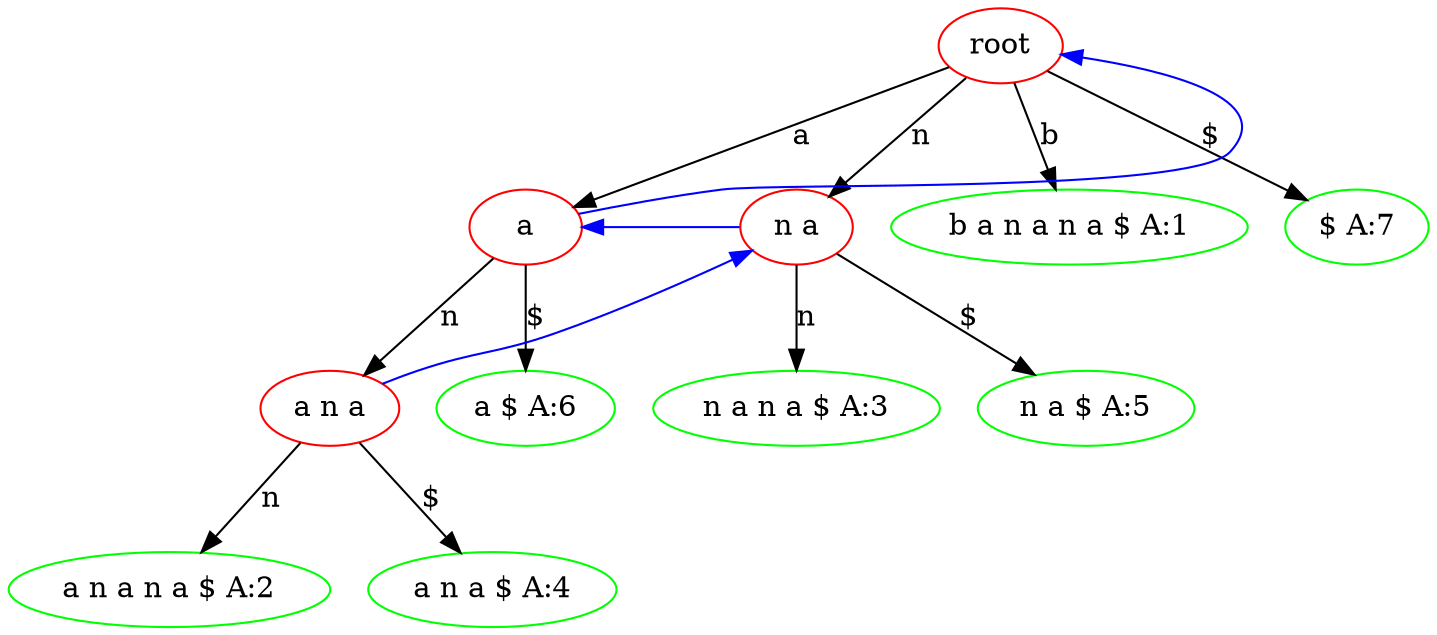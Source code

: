 strict digraph G {
"root" [color=red];
"root" -> "a" [label="a"];
"a" [color=red];
"a" -> "root" [color=blue; constraint=false];
"a" -> "a n a" [label="n"];
"a n a" [color=red];
"a n a" -> "n a" [color=blue; constraint=false];
"a n a" -> "a n a n a $ A:2" [label="n"];
"a n a n a $ A:2" [color=green];
"a n a" -> "a n a $ A:4" [label="$"];
"a n a $ A:4" [color=green];
"a" -> "a $ A:6" [label="$"];
"a $ A:6" [color=green];
"root" -> "b a n a n a $ A:1" [label="b"];
"b a n a n a $ A:1" [color=green];
"root" -> "n a" [label="n"];
"n a" [color=red];
"n a" -> "a" [color=blue; constraint=false];
"n a" -> "n a n a $ A:3" [label="n"];
"n a n a $ A:3" [color=green];
"n a" -> "n a $ A:5" [label="$"];
"n a $ A:5" [color=green];
"root" -> "$ A:7" [label="$"];
"$ A:7" [color=green];
}
